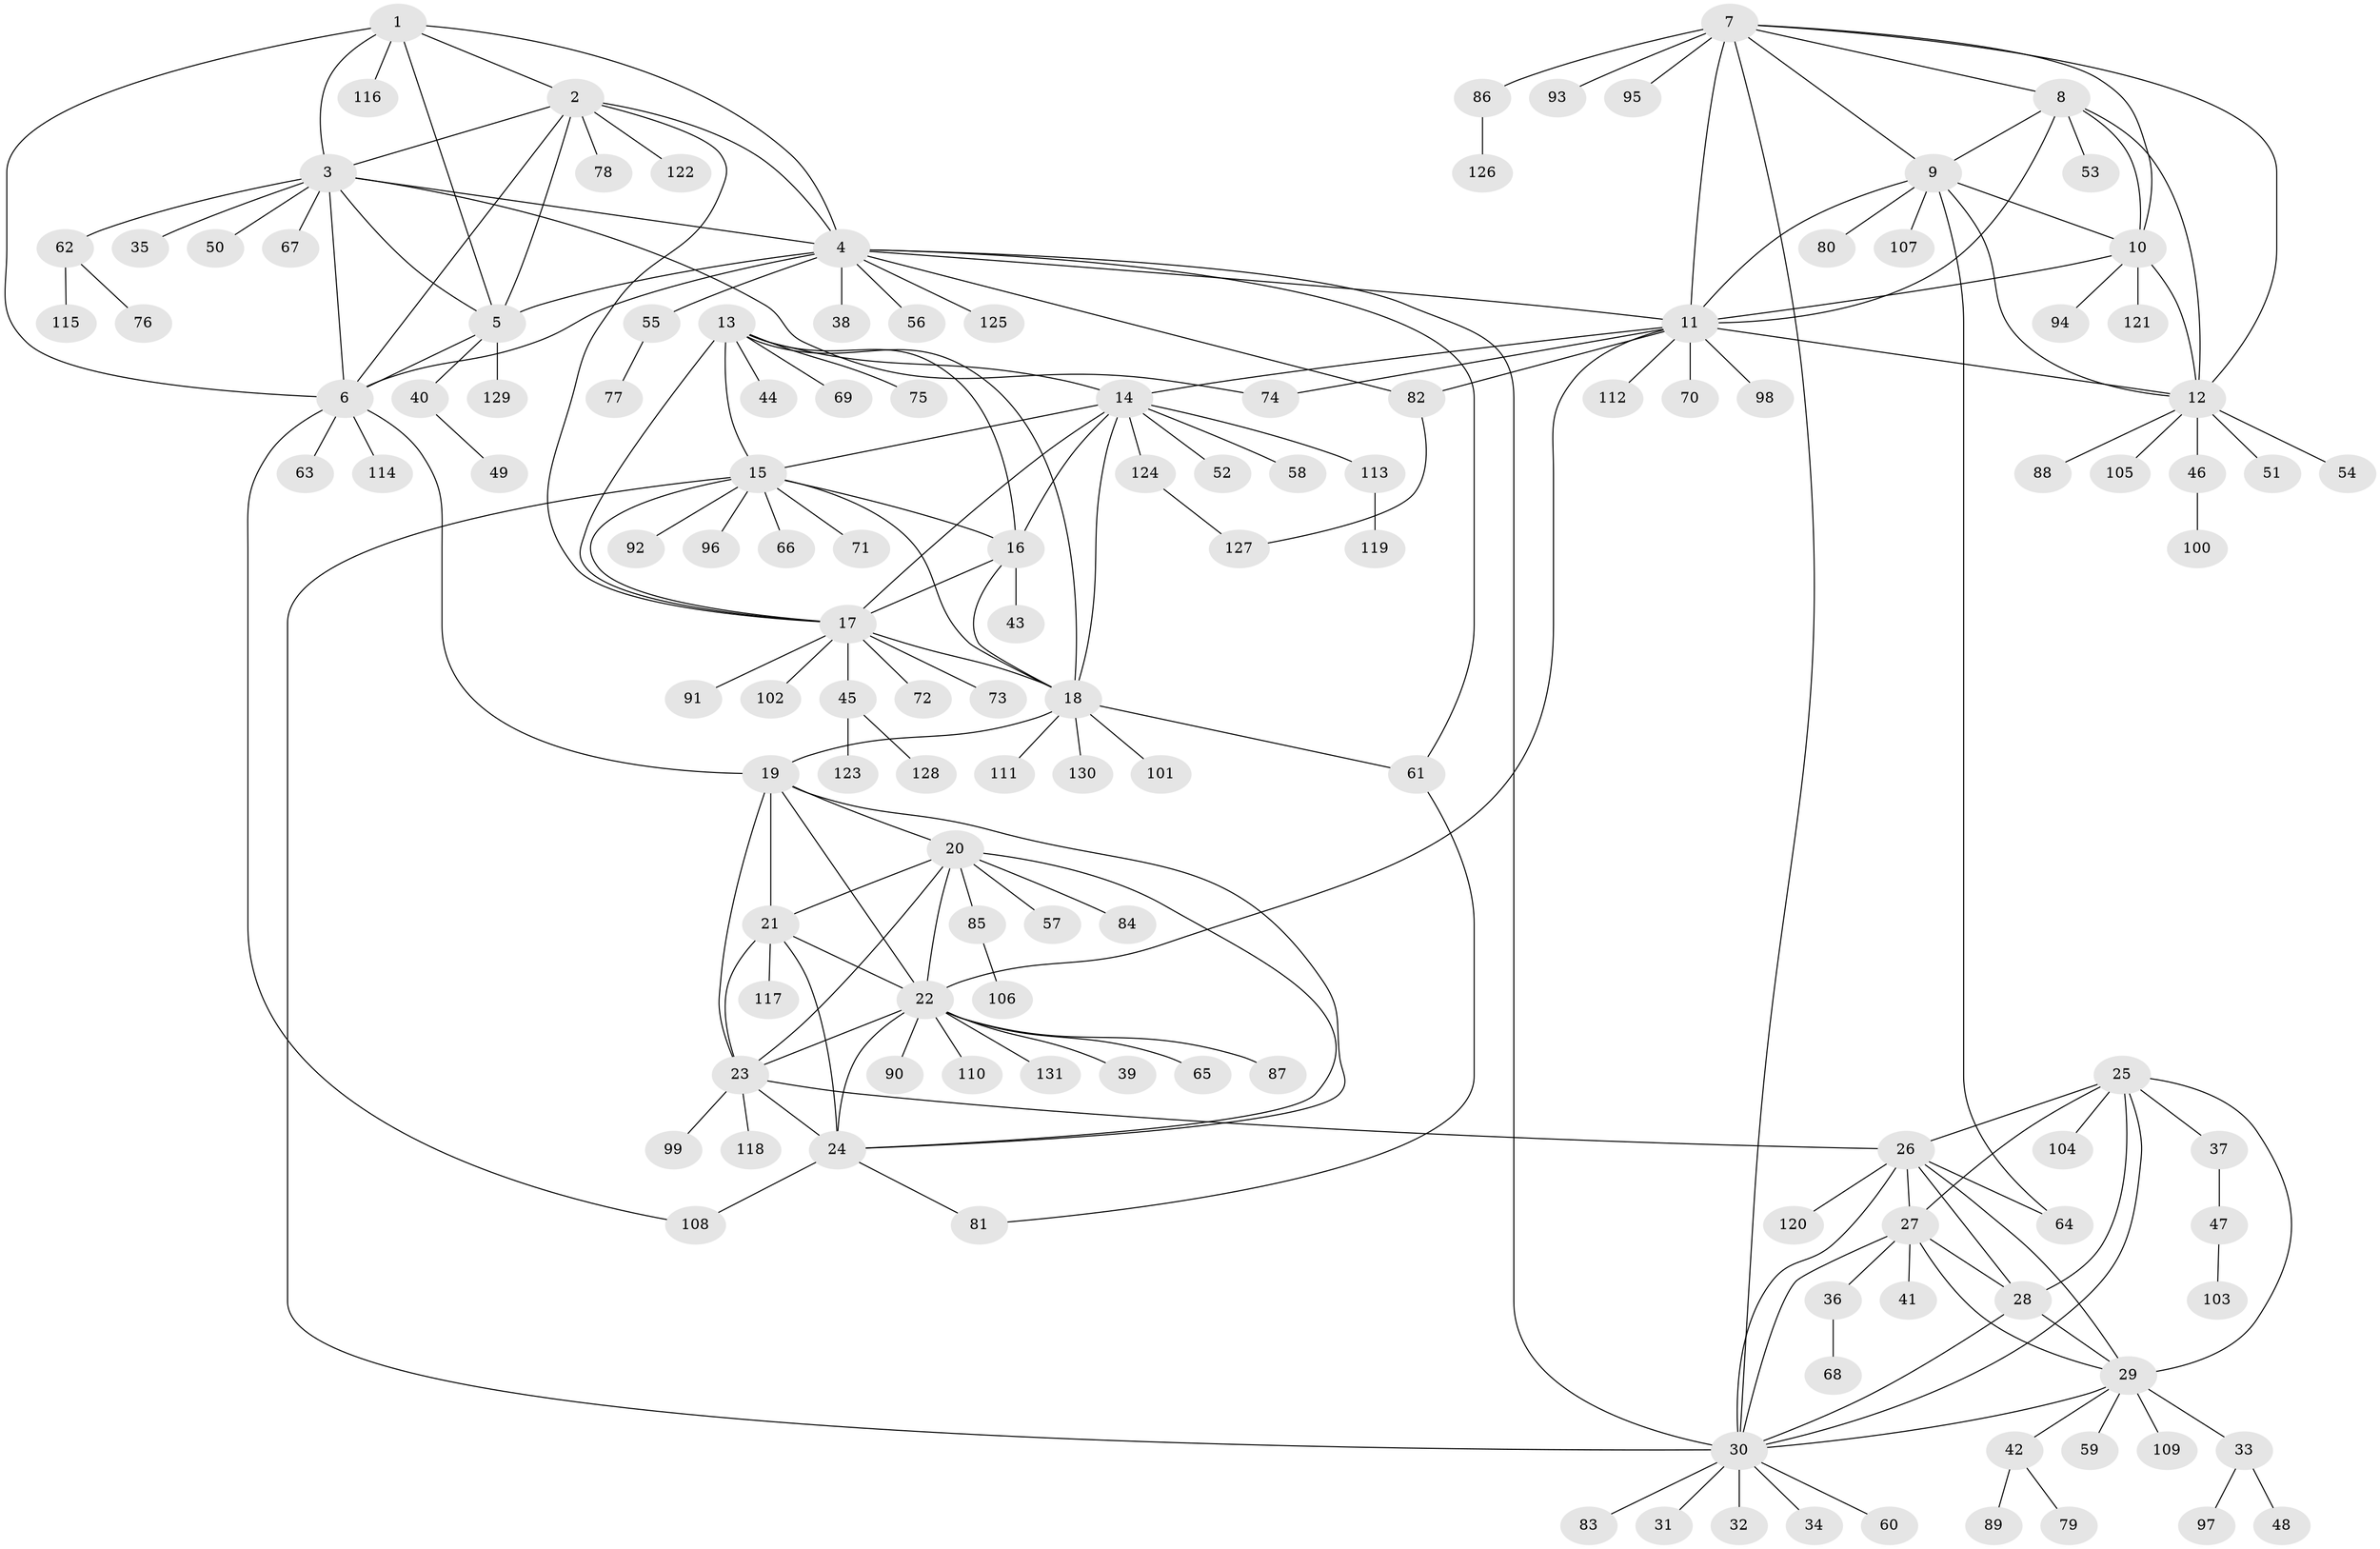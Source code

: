 // coarse degree distribution, {6: 0.049019607843137254, 7: 0.0196078431372549, 9: 0.0392156862745098, 12: 0.00980392156862745, 8: 0.029411764705882353, 4: 0.0196078431372549, 15: 0.00980392156862745, 5: 0.0196078431372549, 11: 0.00980392156862745, 18: 0.00980392156862745, 10: 0.00980392156862745, 1: 0.6372549019607843, 2: 0.10784313725490197, 3: 0.029411764705882353}
// Generated by graph-tools (version 1.1) at 2025/24/03/03/25 07:24:11]
// undirected, 131 vertices, 193 edges
graph export_dot {
graph [start="1"]
  node [color=gray90,style=filled];
  1;
  2;
  3;
  4;
  5;
  6;
  7;
  8;
  9;
  10;
  11;
  12;
  13;
  14;
  15;
  16;
  17;
  18;
  19;
  20;
  21;
  22;
  23;
  24;
  25;
  26;
  27;
  28;
  29;
  30;
  31;
  32;
  33;
  34;
  35;
  36;
  37;
  38;
  39;
  40;
  41;
  42;
  43;
  44;
  45;
  46;
  47;
  48;
  49;
  50;
  51;
  52;
  53;
  54;
  55;
  56;
  57;
  58;
  59;
  60;
  61;
  62;
  63;
  64;
  65;
  66;
  67;
  68;
  69;
  70;
  71;
  72;
  73;
  74;
  75;
  76;
  77;
  78;
  79;
  80;
  81;
  82;
  83;
  84;
  85;
  86;
  87;
  88;
  89;
  90;
  91;
  92;
  93;
  94;
  95;
  96;
  97;
  98;
  99;
  100;
  101;
  102;
  103;
  104;
  105;
  106;
  107;
  108;
  109;
  110;
  111;
  112;
  113;
  114;
  115;
  116;
  117;
  118;
  119;
  120;
  121;
  122;
  123;
  124;
  125;
  126;
  127;
  128;
  129;
  130;
  131;
  1 -- 2;
  1 -- 3;
  1 -- 4;
  1 -- 5;
  1 -- 6;
  1 -- 116;
  2 -- 3;
  2 -- 4;
  2 -- 5;
  2 -- 6;
  2 -- 17;
  2 -- 78;
  2 -- 122;
  3 -- 4;
  3 -- 5;
  3 -- 6;
  3 -- 35;
  3 -- 50;
  3 -- 62;
  3 -- 67;
  3 -- 74;
  4 -- 5;
  4 -- 6;
  4 -- 11;
  4 -- 30;
  4 -- 38;
  4 -- 55;
  4 -- 56;
  4 -- 61;
  4 -- 82;
  4 -- 125;
  5 -- 6;
  5 -- 40;
  5 -- 129;
  6 -- 19;
  6 -- 63;
  6 -- 108;
  6 -- 114;
  7 -- 8;
  7 -- 9;
  7 -- 10;
  7 -- 11;
  7 -- 12;
  7 -- 30;
  7 -- 86;
  7 -- 93;
  7 -- 95;
  8 -- 9;
  8 -- 10;
  8 -- 11;
  8 -- 12;
  8 -- 53;
  9 -- 10;
  9 -- 11;
  9 -- 12;
  9 -- 64;
  9 -- 80;
  9 -- 107;
  10 -- 11;
  10 -- 12;
  10 -- 94;
  10 -- 121;
  11 -- 12;
  11 -- 14;
  11 -- 22;
  11 -- 70;
  11 -- 74;
  11 -- 82;
  11 -- 98;
  11 -- 112;
  12 -- 46;
  12 -- 51;
  12 -- 54;
  12 -- 88;
  12 -- 105;
  13 -- 14;
  13 -- 15;
  13 -- 16;
  13 -- 17;
  13 -- 18;
  13 -- 44;
  13 -- 69;
  13 -- 75;
  14 -- 15;
  14 -- 16;
  14 -- 17;
  14 -- 18;
  14 -- 52;
  14 -- 58;
  14 -- 113;
  14 -- 124;
  15 -- 16;
  15 -- 17;
  15 -- 18;
  15 -- 30;
  15 -- 66;
  15 -- 71;
  15 -- 92;
  15 -- 96;
  16 -- 17;
  16 -- 18;
  16 -- 43;
  17 -- 18;
  17 -- 45;
  17 -- 72;
  17 -- 73;
  17 -- 91;
  17 -- 102;
  18 -- 19;
  18 -- 61;
  18 -- 101;
  18 -- 111;
  18 -- 130;
  19 -- 20;
  19 -- 21;
  19 -- 22;
  19 -- 23;
  19 -- 24;
  20 -- 21;
  20 -- 22;
  20 -- 23;
  20 -- 24;
  20 -- 57;
  20 -- 84;
  20 -- 85;
  21 -- 22;
  21 -- 23;
  21 -- 24;
  21 -- 117;
  22 -- 23;
  22 -- 24;
  22 -- 39;
  22 -- 65;
  22 -- 87;
  22 -- 90;
  22 -- 110;
  22 -- 131;
  23 -- 24;
  23 -- 26;
  23 -- 99;
  23 -- 118;
  24 -- 81;
  24 -- 108;
  25 -- 26;
  25 -- 27;
  25 -- 28;
  25 -- 29;
  25 -- 30;
  25 -- 37;
  25 -- 104;
  26 -- 27;
  26 -- 28;
  26 -- 29;
  26 -- 30;
  26 -- 64;
  26 -- 120;
  27 -- 28;
  27 -- 29;
  27 -- 30;
  27 -- 36;
  27 -- 41;
  28 -- 29;
  28 -- 30;
  29 -- 30;
  29 -- 33;
  29 -- 42;
  29 -- 59;
  29 -- 109;
  30 -- 31;
  30 -- 32;
  30 -- 34;
  30 -- 60;
  30 -- 83;
  33 -- 48;
  33 -- 97;
  36 -- 68;
  37 -- 47;
  40 -- 49;
  42 -- 79;
  42 -- 89;
  45 -- 123;
  45 -- 128;
  46 -- 100;
  47 -- 103;
  55 -- 77;
  61 -- 81;
  62 -- 76;
  62 -- 115;
  82 -- 127;
  85 -- 106;
  86 -- 126;
  113 -- 119;
  124 -- 127;
}

